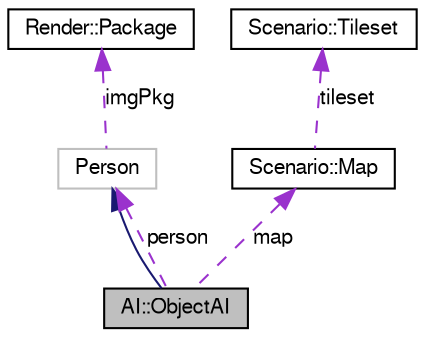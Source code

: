 digraph G
{
  edge [fontname="FreeSans",fontsize="10",labelfontname="FreeSans",labelfontsize="10"];
  node [fontname="FreeSans",fontsize="10",shape=record];
  Node1 [label="AI::ObjectAI",height=0.2,width=0.4,color="black", fillcolor="grey75", style="filled" fontcolor="black"];
  Node2 -> Node1 [dir=back,color="midnightblue",fontsize="10",style="solid",fontname="FreeSans"];
  Node2 [label="Person",height=0.2,width=0.4,color="grey75", fillcolor="white", style="filled"];
  Node3 -> Node2 [dir=back,color="darkorchid3",fontsize="10",style="dashed",label="imgPkg",fontname="FreeSans"];
  Node3 [label="Render::Package",height=0.2,width=0.4,color="black", fillcolor="white", style="filled",URL="$class_render_1_1_package.html"];
  Node2 -> Node1 [dir=back,color="darkorchid3",fontsize="10",style="dashed",label="person",fontname="FreeSans"];
  Node4 -> Node1 [dir=back,color="darkorchid3",fontsize="10",style="dashed",label="map",fontname="FreeSans"];
  Node4 [label="Scenario::Map",height=0.2,width=0.4,color="black", fillcolor="white", style="filled",URL="$class_scenario_1_1_map.html"];
  Node5 -> Node4 [dir=back,color="darkorchid3",fontsize="10",style="dashed",label="tileset",fontname="FreeSans"];
  Node5 [label="Scenario::Tileset",height=0.2,width=0.4,color="black", fillcolor="white", style="filled",URL="$class_scenario_1_1_tileset.html"];
}
